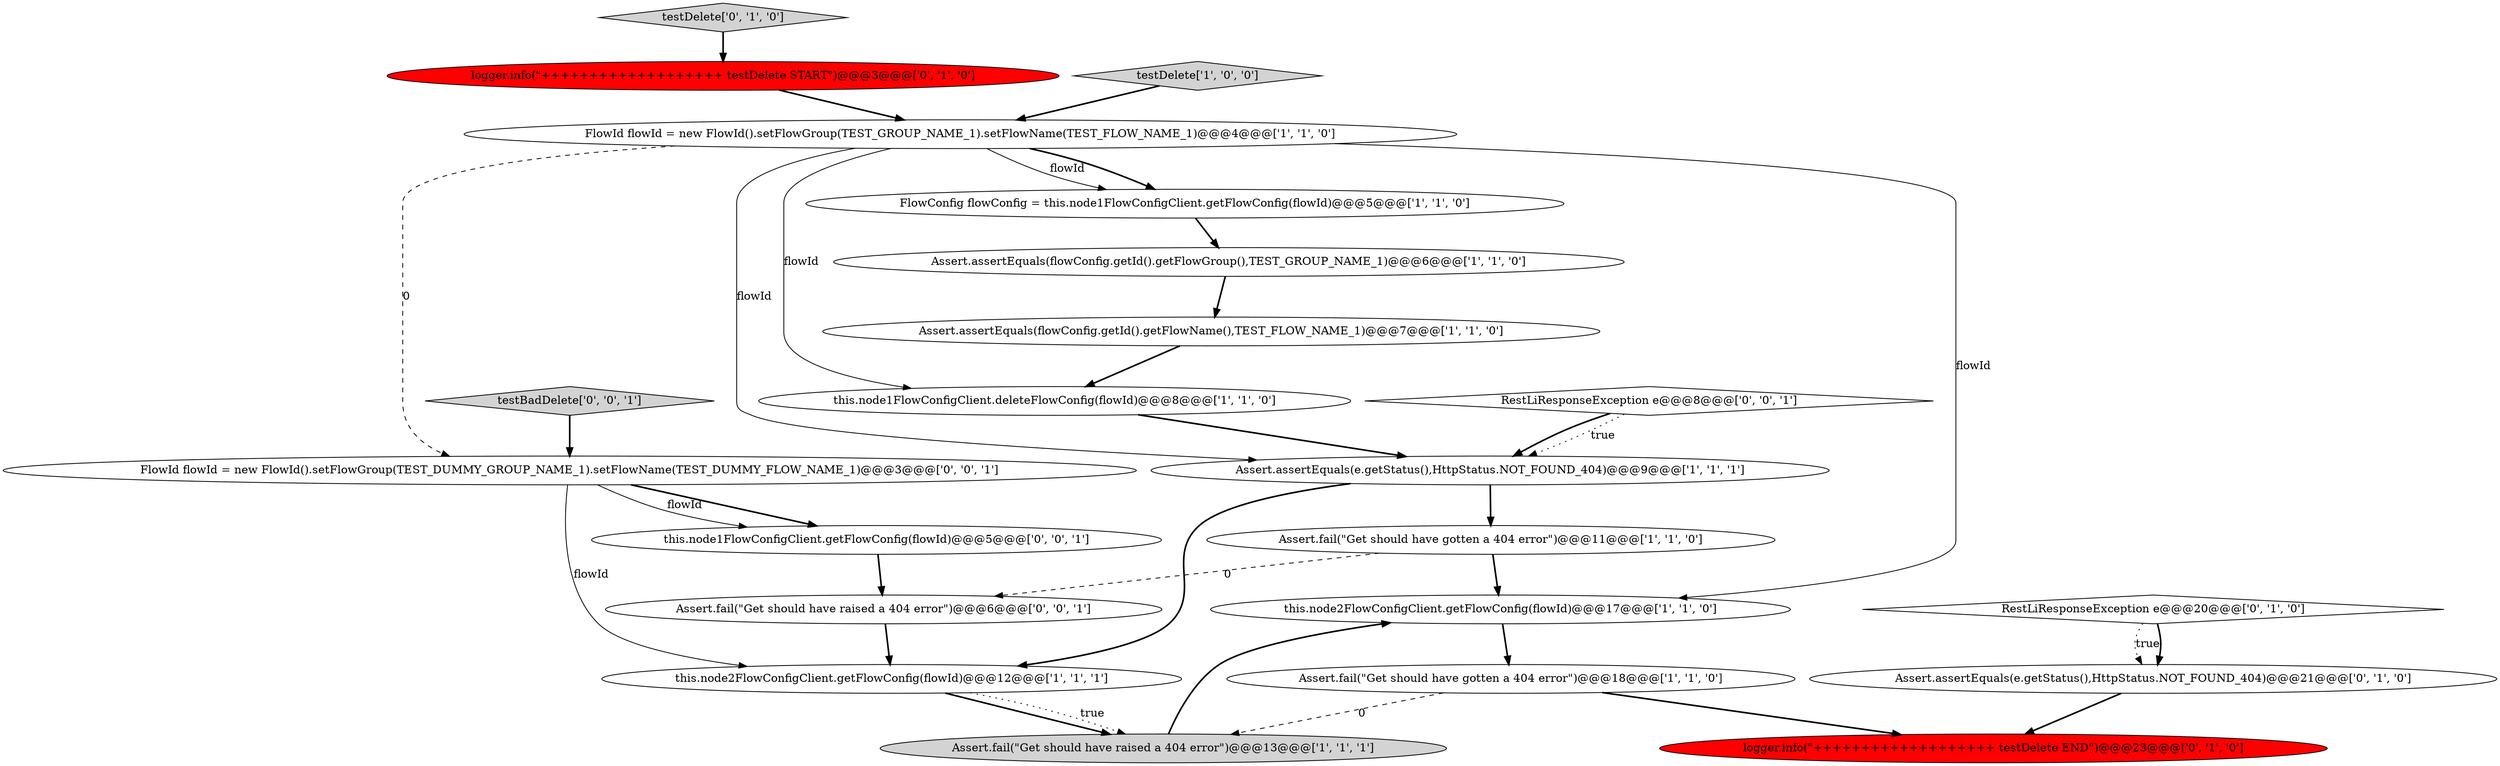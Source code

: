 digraph {
5 [style = filled, label = "FlowConfig flowConfig = this.node1FlowConfigClient.getFlowConfig(flowId)@@@5@@@['1', '1', '0']", fillcolor = white, shape = ellipse image = "AAA0AAABBB1BBB"];
18 [style = filled, label = "FlowId flowId = new FlowId().setFlowGroup(TEST_DUMMY_GROUP_NAME_1).setFlowName(TEST_DUMMY_FLOW_NAME_1)@@@3@@@['0', '0', '1']", fillcolor = white, shape = ellipse image = "AAA0AAABBB3BBB"];
7 [style = filled, label = "this.node1FlowConfigClient.deleteFlowConfig(flowId)@@@8@@@['1', '1', '0']", fillcolor = white, shape = ellipse image = "AAA0AAABBB1BBB"];
8 [style = filled, label = "Assert.assertEquals(flowConfig.getId().getFlowName(),TEST_FLOW_NAME_1)@@@7@@@['1', '1', '0']", fillcolor = white, shape = ellipse image = "AAA0AAABBB1BBB"];
9 [style = filled, label = "this.node2FlowConfigClient.getFlowConfig(flowId)@@@17@@@['1', '1', '0']", fillcolor = white, shape = ellipse image = "AAA0AAABBB1BBB"];
3 [style = filled, label = "Assert.fail(\"Get should have raised a 404 error\")@@@13@@@['1', '1', '1']", fillcolor = lightgray, shape = ellipse image = "AAA0AAABBB1BBB"];
2 [style = filled, label = "Assert.fail(\"Get should have gotten a 404 error\")@@@11@@@['1', '1', '0']", fillcolor = white, shape = ellipse image = "AAA0AAABBB1BBB"];
0 [style = filled, label = "this.node2FlowConfigClient.getFlowConfig(flowId)@@@12@@@['1', '1', '1']", fillcolor = white, shape = ellipse image = "AAA0AAABBB1BBB"];
13 [style = filled, label = "logger.info(\"+++++++++++++++++++ testDelete END\")@@@23@@@['0', '1', '0']", fillcolor = red, shape = ellipse image = "AAA1AAABBB2BBB"];
14 [style = filled, label = "logger.info(\"+++++++++++++++++++ testDelete START\")@@@3@@@['0', '1', '0']", fillcolor = red, shape = ellipse image = "AAA1AAABBB2BBB"];
19 [style = filled, label = "Assert.fail(\"Get should have raised a 404 error\")@@@6@@@['0', '0', '1']", fillcolor = white, shape = ellipse image = "AAA0AAABBB3BBB"];
21 [style = filled, label = "testBadDelete['0', '0', '1']", fillcolor = lightgray, shape = diamond image = "AAA0AAABBB3BBB"];
15 [style = filled, label = "RestLiResponseException e@@@20@@@['0', '1', '0']", fillcolor = white, shape = diamond image = "AAA0AAABBB2BBB"];
10 [style = filled, label = "Assert.fail(\"Get should have gotten a 404 error\")@@@18@@@['1', '1', '0']", fillcolor = white, shape = ellipse image = "AAA0AAABBB1BBB"];
12 [style = filled, label = "testDelete['0', '1', '0']", fillcolor = lightgray, shape = diamond image = "AAA0AAABBB2BBB"];
17 [style = filled, label = "this.node1FlowConfigClient.getFlowConfig(flowId)@@@5@@@['0', '0', '1']", fillcolor = white, shape = ellipse image = "AAA0AAABBB3BBB"];
11 [style = filled, label = "testDelete['1', '0', '0']", fillcolor = lightgray, shape = diamond image = "AAA0AAABBB1BBB"];
1 [style = filled, label = "Assert.assertEquals(e.getStatus(),HttpStatus.NOT_FOUND_404)@@@9@@@['1', '1', '1']", fillcolor = white, shape = ellipse image = "AAA0AAABBB1BBB"];
20 [style = filled, label = "RestLiResponseException e@@@8@@@['0', '0', '1']", fillcolor = white, shape = diamond image = "AAA0AAABBB3BBB"];
4 [style = filled, label = "FlowId flowId = new FlowId().setFlowGroup(TEST_GROUP_NAME_1).setFlowName(TEST_FLOW_NAME_1)@@@4@@@['1', '1', '0']", fillcolor = white, shape = ellipse image = "AAA0AAABBB1BBB"];
16 [style = filled, label = "Assert.assertEquals(e.getStatus(),HttpStatus.NOT_FOUND_404)@@@21@@@['0', '1', '0']", fillcolor = white, shape = ellipse image = "AAA0AAABBB2BBB"];
6 [style = filled, label = "Assert.assertEquals(flowConfig.getId().getFlowGroup(),TEST_GROUP_NAME_1)@@@6@@@['1', '1', '0']", fillcolor = white, shape = ellipse image = "AAA0AAABBB1BBB"];
0->3 [style = bold, label=""];
4->18 [style = dashed, label="0"];
16->13 [style = bold, label=""];
2->19 [style = dashed, label="0"];
7->1 [style = bold, label=""];
4->5 [style = solid, label="flowId"];
10->3 [style = dashed, label="0"];
11->4 [style = bold, label=""];
18->17 [style = bold, label=""];
4->1 [style = solid, label="flowId"];
4->9 [style = solid, label="flowId"];
1->0 [style = bold, label=""];
2->9 [style = bold, label=""];
9->10 [style = bold, label=""];
20->1 [style = bold, label=""];
15->16 [style = dotted, label="true"];
15->16 [style = bold, label=""];
17->19 [style = bold, label=""];
21->18 [style = bold, label=""];
8->7 [style = bold, label=""];
19->0 [style = bold, label=""];
3->9 [style = bold, label=""];
5->6 [style = bold, label=""];
20->1 [style = dotted, label="true"];
10->13 [style = bold, label=""];
18->17 [style = solid, label="flowId"];
6->8 [style = bold, label=""];
12->14 [style = bold, label=""];
1->2 [style = bold, label=""];
0->3 [style = dotted, label="true"];
18->0 [style = solid, label="flowId"];
4->5 [style = bold, label=""];
4->7 [style = solid, label="flowId"];
14->4 [style = bold, label=""];
}
